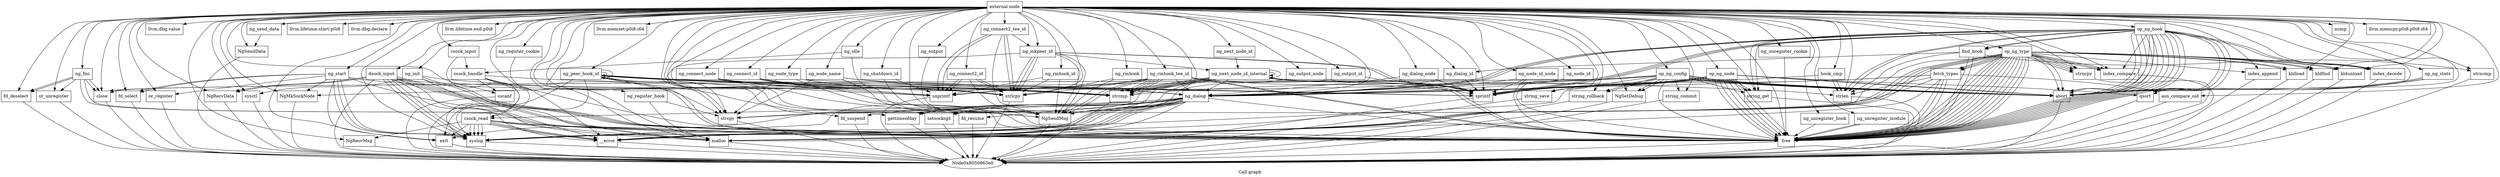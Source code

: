digraph "Call graph" {
	label="Call graph";

	Node0x8050863b0 [shape=record,label="{external node}"];
	Node0x8050863b0 -> Node0x805086440;
	Node0x8050863b0 -> Node0x805086620;
	Node0x8050863b0 -> Node0x805086800;
	Node0x8050863b0 -> Node0x8050868c0;
	Node0x8050863b0 -> Node0x805086920;
	Node0x8050863b0 -> Node0x805086980;
	Node0x8050863b0 -> Node0x8050869e0;
	Node0x8050863b0 -> Node0x805086b60;
	Node0x8050863b0 -> Node0x805086a40;
	Node0x8050863b0 -> Node0x805086680;
	Node0x8050863b0 -> Node0x805086e60;
	Node0x8050863b0 -> Node0x805086aa0;
	Node0x8050863b0 -> Node0x805086ec0;
	Node0x8050863b0 -> Node0x805086b00;
	Node0x8050863b0 -> Node0x805086fe0;
	Node0x8050863b0 -> Node0x805087040;
	Node0x8050863b0 -> Node0x8050864a0;
	Node0x8050863b0 -> Node0x805086f20;
	Node0x8050863b0 -> Node0x8050865c0;
	Node0x8050863b0 -> Node0x805086f80;
	Node0x8050863b0 -> Node0x8050870a0;
	Node0x8050863b0 -> Node0x805087160;
	Node0x8050863b0 -> Node0x8050871c0;
	Node0x8050863b0 -> Node0x805087100;
	Node0x8050863b0 -> Node0x805086bc0;
	Node0x8050863b0 -> Node0x805086c20;
	Node0x8050863b0 -> Node0x805086c80;
	Node0x8050863b0 -> Node0x805086ce0;
	Node0x8050863b0 -> Node0x805086da0;
	Node0x8050863b0 -> Node0x805087220;
	Node0x8050863b0 -> Node0x805086e00;
	Node0x8050863b0 -> Node0x8050866e0;
	Node0x8050863b0 -> Node0x805086740;
	Node0x8050863b0 -> Node0x8050867a0;
	Node0x8050863b0 -> Node0x805086500;
	Node0x8050863b0 -> Node0x805086560;
	Node0x8050863b0 -> Node0x805087280;
	Node0x8050863b0 -> Node0x8050872e0;
	Node0x8050863b0 -> Node0x805087340;
	Node0x8050863b0 -> Node0x8050873a0;
	Node0x8050863b0 -> Node0x805087400;
	Node0x8050863b0 -> Node0x805087460;
	Node0x8050863b0 -> Node0x8050874c0;
	Node0x8050863b0 -> Node0x805087520;
	Node0x8050863b0 -> Node0x805087580;
	Node0x8050863b0 -> Node0x8050875e0;
	Node0x8050863b0 -> Node0x805087640;
	Node0x8050863b0 -> Node0x8050876a0;
	Node0x8050863b0 -> Node0x805087700;
	Node0x8050863b0 -> Node0x805087760;
	Node0x8050863b0 -> Node0x8050877c0;
	Node0x8050863b0 -> Node0x805087820;
	Node0x8050863b0 -> Node0x805087880;
	Node0x8050863b0 -> Node0x8050878e0;
	Node0x8050863b0 -> Node0x805087940;
	Node0x8050863b0 -> Node0x8050879a0;
	Node0x8050863b0 -> Node0x805087a00;
	Node0x8050863b0 -> Node0x805087a60;
	Node0x8050863b0 -> Node0x805087ac0;
	Node0x8050863b0 -> Node0x805087b80;
	Node0x8050863b0 -> Node0x805087be0;
	Node0x8050863b0 -> Node0x805087c40;
	Node0x8050863b0 -> Node0x805087ca0;
	Node0x8050863b0 -> Node0x805087d00;
	Node0x8050863b0 -> Node0x805087d60;
	Node0x8050863b0 -> Node0x805087dc0;
	Node0x8050863b0 -> Node0x805087e20;
	Node0x8050863b0 -> Node0x805087e80;
	Node0x8050863b0 -> Node0x805087ee0;
	Node0x8050863b0 -> Node0x805087f40;
	Node0x8050863b0 -> Node0x805087fa0;
	Node0x8050863b0 -> Node0x804f70000;
	Node0x8050863b0 -> Node0x804f70060;
	Node0x8050863b0 -> Node0x804f700c0;
	Node0x8050863b0 -> Node0x804f70180;
	Node0x8050863b0 -> Node0x804f701e0;
	Node0x8050863b0 -> Node0x804f70240;
	Node0x8050863b0 -> Node0x804f702a0;
	Node0x8050863b0 -> Node0x804f70300;
	Node0x8050863b0 -> Node0x804f70360;
	Node0x8050863b0 -> Node0x804f703c0;
	Node0x8050863b0 -> Node0x804f70420;
	Node0x8050863b0 -> Node0x804f70480;
	Node0x8050863b0 -> Node0x804f70540;
	Node0x8050863b0 -> Node0x804f704e0;
	Node0x8050863b0 -> Node0x804f705a0;
	Node0x8050863b0 -> Node0x804f70600;
	Node0x8050863b0 -> Node0x804f706c0;
	Node0x8050863b0 -> Node0x804f70720;
	Node0x805086440 [shape=record,label="{ng_init}"];
	Node0x805086440 -> Node0x8050864a0;
	Node0x805086440 -> Node0x8050864a0;
	Node0x805086440 -> Node0x805086500;
	Node0x805086440 -> Node0x805086560;
	Node0x805086440 -> Node0x8050865c0;
	Node0x805086620 [shape=record,label="{ng_fini}"];
	Node0x805086620 -> Node0x805086680;
	Node0x805086620 -> Node0x8050866e0;
	Node0x805086620 -> Node0x805086740;
	Node0x805086620 -> Node0x8050866e0;
	Node0x805086620 -> Node0x805086740;
	Node0x805086620 -> Node0x805086680;
	Node0x805086620 -> Node0x8050867a0;
	Node0x805086800 [shape=record,label="{ng_idle}"];
	Node0x805086800 -> Node0x805086860;
	Node0x805086800 -> Node0x805086680;
	Node0x8050868c0 [shape=record,label="{ng_start}"];
	Node0x8050868c0 -> Node0x805086920;
	Node0x8050868c0 -> Node0x805086980;
	Node0x8050868c0 -> Node0x8050869e0;
	Node0x8050868c0 -> Node0x805086a40;
	Node0x8050868c0 -> Node0x805086680;
	Node0x8050868c0 -> Node0x805086aa0;
	Node0x8050868c0 -> Node0x805086980;
	Node0x8050868c0 -> Node0x805086aa0;
	Node0x8050868c0 -> Node0x805086980;
	Node0x8050868c0 -> Node0x805086b00;
	Node0x805086920 [shape=record,label="{NgMkSockNode}"];
	Node0x805086920 -> Node0x8050863e0;
	Node0x805086980 [shape=record,label="{syslog}"];
	Node0x805086980 -> Node0x8050863e0;
	Node0x8050869e0 [shape=record,label="{exit}"];
	Node0x8050869e0 -> Node0x8050863e0;
	Node0x805086b60 [shape=record,label="{llvm.dbg.value}"];
	Node0x805086a40 [shape=record,label="{ng_dialog}"];
	Node0x805086a40 -> Node0x805086bc0;
	Node0x805086a40 -> Node0x805086c20;
	Node0x805086a40 -> Node0x805086c80;
	Node0x805086a40 -> Node0x805086c80;
	Node0x805086a40 -> Node0x805086980;
	Node0x805086a40 -> Node0x8050865c0;
	Node0x805086a40 -> Node0x805086ce0;
	Node0x805086a40 -> Node0x805086980;
	Node0x805086a40 -> Node0x805086d40;
	Node0x805086a40 -> Node0x8050865c0;
	Node0x805086a40 -> Node0x8050864a0;
	Node0x805086a40 -> Node0x805086980;
	Node0x805086a40 -> Node0x805086680;
	Node0x805086a40 -> Node0x805086da0;
	Node0x805086a40 -> Node0x805086ce0;
	Node0x805086a40 -> Node0x805086980;
	Node0x805086a40 -> Node0x8050865c0;
	Node0x805086a40 -> Node0x805086e00;
	Node0x805086a40 -> Node0x8050865c0;
	Node0x805086680 [shape=record,label="{free}"];
	Node0x805086680 -> Node0x8050863e0;
	Node0x805086e60 [shape=record,label="{csock_input}"];
	Node0x805086e60 -> Node0x805086d40;
	Node0x805086e60 -> Node0x805086860;
	Node0x805086aa0 [shape=record,label="{fd_select}"];
	Node0x805086aa0 -> Node0x8050863e0;
	Node0x805086ec0 [shape=record,label="{dsock_input}"];
	Node0x805086ec0 -> Node0x8050864a0;
	Node0x805086ec0 -> Node0x805086980;
	Node0x805086ec0 -> Node0x805086f20;
	Node0x805086ec0 -> Node0x8050865c0;
	Node0x805086ec0 -> Node0x805086f20;
	Node0x805086ec0 -> Node0x805086980;
	Node0x805086ec0 -> Node0x805086680;
	Node0x805086ec0 -> Node0x805086680;
	Node0x805086ec0 -> Node0x805086980;
	Node0x805086ec0 -> Node0x805086680;
	Node0x805086ec0 -> Node0x805086f80;
	Node0x805086ec0 -> Node0x8050863e0;
	Node0x805086ec0 -> Node0x805086680;
	Node0x805086b00 [shape=record,label="{or_register}"];
	Node0x805086b00 -> Node0x8050863e0;
	Node0x805086fe0 [shape=record,label="{llvm.lifetime.start.p0i8}"];
	Node0x805087040 [shape=record,label="{llvm.dbg.declare}"];
	Node0x8050864a0 [shape=record,label="{malloc}"];
	Node0x8050864a0 -> Node0x8050863e0;
	Node0x805086f20 [shape=record,label="{NgRecvData}"];
	Node0x805086f20 -> Node0x8050863e0;
	Node0x8050865c0 [shape=record,label="{__error}"];
	Node0x8050865c0 -> Node0x8050863e0;
	Node0x805086f80 [shape=record,label="{strcmp}"];
	Node0x805086f80 -> Node0x8050863e0;
	Node0x8050870a0 [shape=record,label="{llvm.lifetime.end.p0i8}"];
	Node0x805086d40 [shape=record,label="{csock_read}"];
	Node0x805086d40 -> Node0x8050864a0;
	Node0x805086d40 -> Node0x805086980;
	Node0x805086d40 -> Node0x805087100;
	Node0x805086d40 -> Node0x8050865c0;
	Node0x805086d40 -> Node0x805086680;
	Node0x805086d40 -> Node0x8050865c0;
	Node0x805086d40 -> Node0x805086980;
	Node0x805086d40 -> Node0x805086980;
	Node0x805086d40 -> Node0x8050869e0;
	Node0x805086d40 -> Node0x805086980;
	Node0x805086d40 -> Node0x805086680;
	Node0x805086d40 -> Node0x8050865c0;
	Node0x805086860 [shape=record,label="{csock_handle}"];
	Node0x805086860 -> Node0x805087160;
	Node0x805086860 -> Node0x8050871c0;
	Node0x805086860 -> Node0x805086980;
	Node0x805086860 -> Node0x8050863e0;
	Node0x805086860 -> Node0x805086680;
	Node0x8050875e0 [shape=record,label="{ng_dialog_node}"];
	Node0x8050875e0 -> Node0x805087520;
	Node0x8050875e0 -> Node0x805086a40;
	Node0x805087160 [shape=record,label="{sscanf}"];
	Node0x805087160 -> Node0x8050863e0;
	Node0x8050871c0 [shape=record,label="{strlen}"];
	Node0x8050871c0 -> Node0x8050863e0;
	Node0x805087100 [shape=record,label="{NgRecvMsg}"];
	Node0x805087100 -> Node0x8050863e0;
	Node0x805086bc0 [shape=record,label="{NgSendMsg}"];
	Node0x805086bc0 -> Node0x8050863e0;
	Node0x805086c20 [shape=record,label="{fd_suspend}"];
	Node0x805086c20 -> Node0x8050863e0;
	Node0x805086c80 [shape=record,label="{gettimeofday}"];
	Node0x805086c80 -> Node0x8050863e0;
	Node0x805086ce0 [shape=record,label="{setsockopt}"];
	Node0x805086ce0 -> Node0x8050863e0;
	Node0x805086da0 [shape=record,label="{strcpy}"];
	Node0x805086da0 -> Node0x8050863e0;
	Node0x805087220 [shape=record,label="{llvm.memset.p0i8.i64}"];
	Node0x805086e00 [shape=record,label="{fd_resume}"];
	Node0x805086e00 -> Node0x8050863e0;
	Node0x8050866e0 [shape=record,label="{fd_deselect}"];
	Node0x8050866e0 -> Node0x8050863e0;
	Node0x805086740 [shape=record,label="{close}"];
	Node0x805086740 -> Node0x8050863e0;
	Node0x8050867a0 [shape=record,label="{or_unregister}"];
	Node0x8050867a0 -> Node0x8050863e0;
	Node0x805086500 [shape=record,label="{strlcpy}"];
	Node0x805086500 -> Node0x8050863e0;
	Node0x805086560 [shape=record,label="{sysctl}"];
	Node0x805086560 -> Node0x8050863e0;
	Node0x805087280 [shape=record,label="{ng_register_cookie}"];
	Node0x805087280 -> Node0x8050864a0;
	Node0x8050872e0 [shape=record,label="{ng_unregister_cookie}"];
	Node0x8050872e0 -> Node0x805086680;
	Node0x805087340 [shape=record,label="{ng_register_hook}"];
	Node0x805087340 -> Node0x8050864a0;
	Node0x805087340 -> Node0x805086da0;
	Node0x8050873a0 [shape=record,label="{ng_unregister_hook}"];
	Node0x8050873a0 -> Node0x805086680;
	Node0x805087400 [shape=record,label="{ng_unregister_module}"];
	Node0x805087400 -> Node0x805086680;
	Node0x805087400 -> Node0x805086680;
	Node0x805087460 [shape=record,label="{ng_output}"];
	Node0x805087460 -> Node0x805086bc0;
	Node0x8050874c0 [shape=record,label="{ng_output_node}"];
	Node0x8050874c0 -> Node0x805087520;
	Node0x8050874c0 -> Node0x805086bc0;
	Node0x805087520 [shape=record,label="{sprintf}"];
	Node0x805087520 -> Node0x8050863e0;
	Node0x805087580 [shape=record,label="{ng_output_id}"];
	Node0x805087580 -> Node0x805087520;
	Node0x805087580 -> Node0x805086bc0;
	Node0x805087640 [shape=record,label="{ng_dialog_id}"];
	Node0x805087640 -> Node0x805087520;
	Node0x805087640 -> Node0x805086a40;
	Node0x8050876a0 [shape=record,label="{ng_send_data}"];
	Node0x8050876a0 -> Node0x805087700;
	Node0x805087700 [shape=record,label="{NgSendData}"];
	Node0x805087700 -> Node0x8050863e0;
	Node0x805087760 [shape=record,label="{ng_node_id}"];
	Node0x805087760 -> Node0x805086a40;
	Node0x805087760 -> Node0x805086680;
	Node0x8050877c0 [shape=record,label="{ng_node_id_node}"];
	Node0x8050877c0 -> Node0x805087520;
	Node0x8050877c0 -> Node0x805086a40;
	Node0x8050877c0 -> Node0x805086680;
	Node0x805087820 [shape=record,label="{ng_node_name}"];
	Node0x805087820 -> Node0x805087520;
	Node0x805087820 -> Node0x805086a40;
	Node0x805087820 -> Node0x805086da0;
	Node0x805087820 -> Node0x805086680;
	Node0x805087880 [shape=record,label="{ng_node_type}"];
	Node0x805087880 -> Node0x805087520;
	Node0x805087880 -> Node0x805086a40;
	Node0x805087880 -> Node0x805086da0;
	Node0x805087880 -> Node0x805086680;
	Node0x8050878e0 [shape=record,label="{ng_connect_node}"];
	Node0x8050878e0 -> Node0x805087940;
	Node0x8050878e0 -> Node0x805086500;
	Node0x8050878e0 -> Node0x805086500;
	Node0x8050878e0 -> Node0x805086bc0;
	Node0x805087940 [shape=record,label="{snprintf}"];
	Node0x805087940 -> Node0x8050863e0;
	Node0x8050879a0 [shape=record,label="{ng_connect_id}"];
	Node0x8050879a0 -> Node0x805087940;
	Node0x8050879a0 -> Node0x805086500;
	Node0x8050879a0 -> Node0x805086500;
	Node0x8050879a0 -> Node0x805086bc0;
	Node0x805087a00 [shape=record,label="{ng_connect2_id}"];
	Node0x805087a00 -> Node0x805087940;
	Node0x805087a00 -> Node0x805087940;
	Node0x805087a00 -> Node0x805086500;
	Node0x805087a00 -> Node0x805086500;
	Node0x805087a00 -> Node0x805086bc0;
	Node0x805087a60 [shape=record,label="{ng_connect2_tee_id}"];
	Node0x805087a60 -> Node0x805087ac0;
	Node0x805087a60 -> Node0x805087940;
	Node0x805087a60 -> Node0x805087940;
	Node0x805087a60 -> Node0x805086500;
	Node0x805087a60 -> Node0x805086500;
	Node0x805087a60 -> Node0x805086bc0;
	Node0x805087ac0 [shape=record,label="{ng_mkpeer_id}"];
	Node0x805087ac0 -> Node0x805086500;
	Node0x805087ac0 -> Node0x805086500;
	Node0x805087ac0 -> Node0x805086500;
	Node0x805087ac0 -> Node0x805087520;
	Node0x805087ac0 -> Node0x805086bc0;
	Node0x805087ac0 -> Node0x805087b20;
	Node0x805087ac0 -> Node0x805086da0;
	Node0x805087ac0 -> Node0x805087520;
	Node0x805087ac0 -> Node0x805086bc0;
	Node0x805087b20 [shape=record,label="{ng_next_node_id_internal}"];
	Node0x805087b20 -> Node0x805087520;
	Node0x805087b20 -> Node0x805086a40;
	Node0x805087b20 -> Node0x805086980;
	Node0x805087b20 -> Node0x8050869e0;
	Node0x805087b20 -> Node0x805086f80;
	Node0x805087b20 -> Node0x805086680;
	Node0x805087b20 -> Node0x805086f80;
	Node0x805087b20 -> Node0x805086f80;
	Node0x805087b20 -> Node0x805087b20;
	Node0x805087b20 -> Node0x805086f80;
	Node0x805087b20 -> Node0x805087b20;
	Node0x805087b20 -> Node0x805086f80;
	Node0x805087b20 -> Node0x805086f80;
	Node0x805087b20 -> Node0x805086680;
	Node0x805087b80 [shape=record,label="{ng_next_node_id}"];
	Node0x805087b80 -> Node0x805087b20;
	Node0x805087be0 [shape=record,label="{ng_shutdown_id}"];
	Node0x805087be0 -> Node0x805087940;
	Node0x805087be0 -> Node0x805086bc0;
	Node0x805087c40 [shape=record,label="{ng_rmhook}"];
	Node0x805087c40 -> Node0x805086500;
	Node0x805087c40 -> Node0x805086bc0;
	Node0x805087ca0 [shape=record,label="{ng_rmhook_id}"];
	Node0x805087ca0 -> Node0x805086500;
	Node0x805087ca0 -> Node0x805087940;
	Node0x805087ca0 -> Node0x805086bc0;
	Node0x805087d00 [shape=record,label="{ng_rmhook_tee_id}"];
	Node0x805087d00 -> Node0x805087520;
	Node0x805087d00 -> Node0x805086a40;
	Node0x805087d00 -> Node0x805086f80;
	Node0x805087d00 -> Node0x805086680;
	Node0x805087d00 -> Node0x805086f80;
	Node0x805087d00 -> Node0x805086f80;
	Node0x805087d00 -> Node0x805086f80;
	Node0x805087d00 -> Node0x805086680;
	Node0x805087d00 -> Node0x805086500;
	Node0x805087d00 -> Node0x805087940;
	Node0x805087d00 -> Node0x805086bc0;
	Node0x805087d00 -> Node0x805087940;
	Node0x805087d00 -> Node0x805086bc0;
	Node0x805087d60 [shape=record,label="{ng_peer_hook_id}"];
	Node0x805087d60 -> Node0x805087520;
	Node0x805087d60 -> Node0x805086a40;
	Node0x805087d60 -> Node0x805086980;
	Node0x805087d60 -> Node0x8050869e0;
	Node0x805087d60 -> Node0x805086f80;
	Node0x805087d60 -> Node0x805086680;
	Node0x805087d60 -> Node0x805086f80;
	Node0x805087d60 -> Node0x805086f80;
	Node0x805087d60 -> Node0x805087d60;
	Node0x805087d60 -> Node0x805086f80;
	Node0x805087d60 -> Node0x805087d60;
	Node0x805087d60 -> Node0x805086da0;
	Node0x805087d60 -> Node0x805086da0;
	Node0x805087d60 -> Node0x805086680;
	Node0x805087dc0 [shape=record,label="{op_ng_config}"];
	Node0x805087dc0 -> Node0x805087e20;
	Node0x805087dc0 -> Node0x805087e80;
	Node0x805087dc0 -> Node0x805087e20;
	Node0x805087dc0 -> Node0x805087ee0;
	Node0x805087dc0 -> Node0x805086920;
	Node0x805087dc0 -> Node0x805086980;
	Node0x805087dc0 -> Node0x805087f40;
	Node0x805087dc0 -> Node0x805086a40;
	Node0x805087dc0 -> Node0x805086680;
	Node0x805087dc0 -> Node0x805087fa0;
	Node0x805087dc0 -> Node0x805087e20;
	Node0x805087dc0 -> Node0x805087f40;
	Node0x805087dc0 -> Node0x805086740;
	Node0x805087dc0 -> Node0x805086740;
	Node0x805087dc0 -> Node0x805087fa0;
	Node0x805087dc0 -> Node0x805087e20;
	Node0x805087dc0 -> Node0x804f70000;
	Node0x805087dc0 -> Node0x805087e20;
	Node0x805087dc0 -> Node0x805087e20;
	Node0x805087e20 [shape=record,label="{abort}"];
	Node0x805087e20 -> Node0x8050863e0;
	Node0x805087e80 [shape=record,label="{string_get}"];
	Node0x805087e80 -> Node0x8050863e0;
	Node0x805087ee0 [shape=record,label="{string_save}"];
	Node0x805087ee0 -> Node0x8050863e0;
	Node0x805087f40 [shape=record,label="{string_rollback}"];
	Node0x805087f40 -> Node0x8050863e0;
	Node0x805087fa0 [shape=record,label="{NgSetDebug}"];
	Node0x805087fa0 -> Node0x8050863e0;
	Node0x804f70000 [shape=record,label="{string_commit}"];
	Node0x804f70000 -> Node0x8050863e0;
	Node0x804f70060 [shape=record,label="{op_ng_stats}"];
	Node0x804f70060 -> Node0x805087e20;
	Node0x804f70060 -> Node0x805087e20;
	Node0x804f70060 -> Node0x805087e20;
	Node0x804f700c0 [shape=record,label="{op_ng_type}"];
	Node0x804f700c0 -> Node0x804f70120;
	Node0x804f700c0 -> Node0x804f70180;
	Node0x804f700c0 -> Node0x804f701e0;
	Node0x804f700c0 -> Node0x804f70120;
	Node0x804f700c0 -> Node0x804f70180;
	Node0x804f700c0 -> Node0x804f70240;
	Node0x804f700c0 -> Node0x805086680;
	Node0x804f700c0 -> Node0x804f70120;
	Node0x804f700c0 -> Node0x805086680;
	Node0x804f700c0 -> Node0x804f70180;
	Node0x804f700c0 -> Node0x805086680;
	Node0x804f700c0 -> Node0x805086680;
	Node0x804f700c0 -> Node0x8050864a0;
	Node0x804f700c0 -> Node0x804f702a0;
	Node0x804f700c0 -> Node0x804f70300;
	Node0x804f700c0 -> Node0x805086680;
	Node0x804f700c0 -> Node0x805086680;
	Node0x804f700c0 -> Node0x8050865c0;
	Node0x804f700c0 -> Node0x8050864a0;
	Node0x804f700c0 -> Node0x804f702a0;
	Node0x804f700c0 -> Node0x804f70360;
	Node0x804f700c0 -> Node0x805086680;
	Node0x804f700c0 -> Node0x804f703c0;
	Node0x804f700c0 -> Node0x805086680;
	Node0x804f700c0 -> Node0x8050864a0;
	Node0x804f700c0 -> Node0x804f702a0;
	Node0x804f700c0 -> Node0x804f70360;
	Node0x804f700c0 -> Node0x805086680;
	Node0x804f700c0 -> Node0x804f703c0;
	Node0x804f700c0 -> Node0x8050864a0;
	Node0x804f700c0 -> Node0x804f702a0;
	Node0x804f700c0 -> Node0x804f70300;
	Node0x804f700c0 -> Node0x805086680;
	Node0x804f700c0 -> Node0x805086680;
	Node0x804f700c0 -> Node0x805086680;
	Node0x804f700c0 -> Node0x805087e20;
	Node0x804f700c0 -> Node0x805087e20;
	Node0x804f70120 [shape=record,label="{fetch_types}"];
	Node0x804f70120 -> Node0x805086680;
	Node0x804f70120 -> Node0x805087520;
	Node0x804f70120 -> Node0x805086a40;
	Node0x804f70120 -> Node0x8050864a0;
	Node0x804f70120 -> Node0x805086680;
	Node0x804f70120 -> Node0x805086da0;
	Node0x804f70120 -> Node0x8050871c0;
	Node0x804f70120 -> Node0x804f70420;
	Node0x804f70120 -> Node0x805086680;
	Node0x804f70180 [shape=record,label="{index_compare}"];
	Node0x804f70180 -> Node0x8050863e0;
	Node0x804f701e0 [shape=record,label="{index_append}"];
	Node0x804f701e0 -> Node0x8050863e0;
	Node0x804f70240 [shape=record,label="{index_decode}"];
	Node0x804f70240 -> Node0x8050863e0;
	Node0x804f702a0 [shape=record,label="{strncpy}"];
	Node0x804f702a0 -> Node0x8050863e0;
	Node0x804f70300 [shape=record,label="{kldload}"];
	Node0x804f70300 -> Node0x8050863e0;
	Node0x804f70360 [shape=record,label="{kldfind}"];
	Node0x804f70360 -> Node0x8050863e0;
	Node0x804f703c0 [shape=record,label="{kldunload}"];
	Node0x804f703c0 -> Node0x8050863e0;
	Node0x804f70420 [shape=record,label="{asn_compare_oid}"];
	Node0x804f70420 -> Node0x8050863e0;
	Node0x804f70480 [shape=record,label="{op_ng_node}"];
	Node0x804f70480 -> Node0x805087520;
	Node0x804f70480 -> Node0x805086a40;
	Node0x804f70480 -> Node0x804f704e0;
	Node0x804f70480 -> Node0x805086680;
	Node0x804f70480 -> Node0x805086680;
	Node0x804f70480 -> Node0x805086680;
	Node0x804f70480 -> Node0x805086680;
	Node0x804f70480 -> Node0x805087520;
	Node0x804f70480 -> Node0x805086a40;
	Node0x804f70480 -> Node0x805086680;
	Node0x804f70480 -> Node0x805087520;
	Node0x804f70480 -> Node0x805086a40;
	Node0x804f70480 -> Node0x805086680;
	Node0x804f70480 -> Node0x805087e20;
	Node0x804f70480 -> Node0x805087e80;
	Node0x804f70480 -> Node0x805087e80;
	Node0x804f70480 -> Node0x805087e20;
	Node0x804f70540 [shape=record,label="{ncmp}"];
	Node0x804f704e0 [shape=record,label="{qsort}"];
	Node0x804f704e0 -> Node0x8050863e0;
	Node0x804f705a0 [shape=record,label="{llvm.memcpy.p0i8.p0i8.i64}"];
	Node0x804f70600 [shape=record,label="{op_ng_hook}"];
	Node0x804f70600 -> Node0x805087520;
	Node0x804f70600 -> Node0x805086a40;
	Node0x804f70600 -> Node0x804f704e0;
	Node0x804f70600 -> Node0x805087520;
	Node0x804f70600 -> Node0x805086a40;
	Node0x804f70600 -> Node0x805086680;
	Node0x804f70600 -> Node0x804f704e0;
	Node0x804f70600 -> Node0x8050871c0;
	Node0x804f70600 -> Node0x804f70180;
	Node0x804f70600 -> Node0x805086680;
	Node0x804f70600 -> Node0x805086680;
	Node0x804f70600 -> Node0x805086680;
	Node0x804f70600 -> Node0x805087520;
	Node0x804f70600 -> Node0x805086a40;
	Node0x804f70600 -> Node0x804f704e0;
	Node0x804f70600 -> Node0x805086680;
	Node0x804f70600 -> Node0x805086680;
	Node0x804f70600 -> Node0x805086680;
	Node0x804f70600 -> Node0x805086680;
	Node0x804f70600 -> Node0x8050871c0;
	Node0x804f70600 -> Node0x804f70240;
	Node0x804f70600 -> Node0x804f70660;
	Node0x804f70600 -> Node0x805086680;
	Node0x804f70600 -> Node0x804f70240;
	Node0x804f70600 -> Node0x804f70660;
	Node0x804f70600 -> Node0x805086680;
	Node0x804f70600 -> Node0x805087e20;
	Node0x804f70600 -> Node0x805087e80;
	Node0x804f70600 -> Node0x805087e80;
	Node0x804f70600 -> Node0x805087e20;
	Node0x804f706c0 [shape=record,label="{hook_cmp}"];
	Node0x804f706c0 -> Node0x8050871c0;
	Node0x804f706c0 -> Node0x8050871c0;
	Node0x804f706c0 -> Node0x805086f80;
	Node0x804f70660 [shape=record,label="{find_hook}"];
	Node0x804f70660 -> Node0x805087640;
	Node0x804f70660 -> Node0x8050871c0;
	Node0x804f70660 -> Node0x804f70720;
	Node0x804f70660 -> Node0x805086680;
	Node0x804f70660 -> Node0x805086680;
	Node0x804f70720 [shape=record,label="{strncmp}"];
	Node0x804f70720 -> Node0x8050863e0;
}
